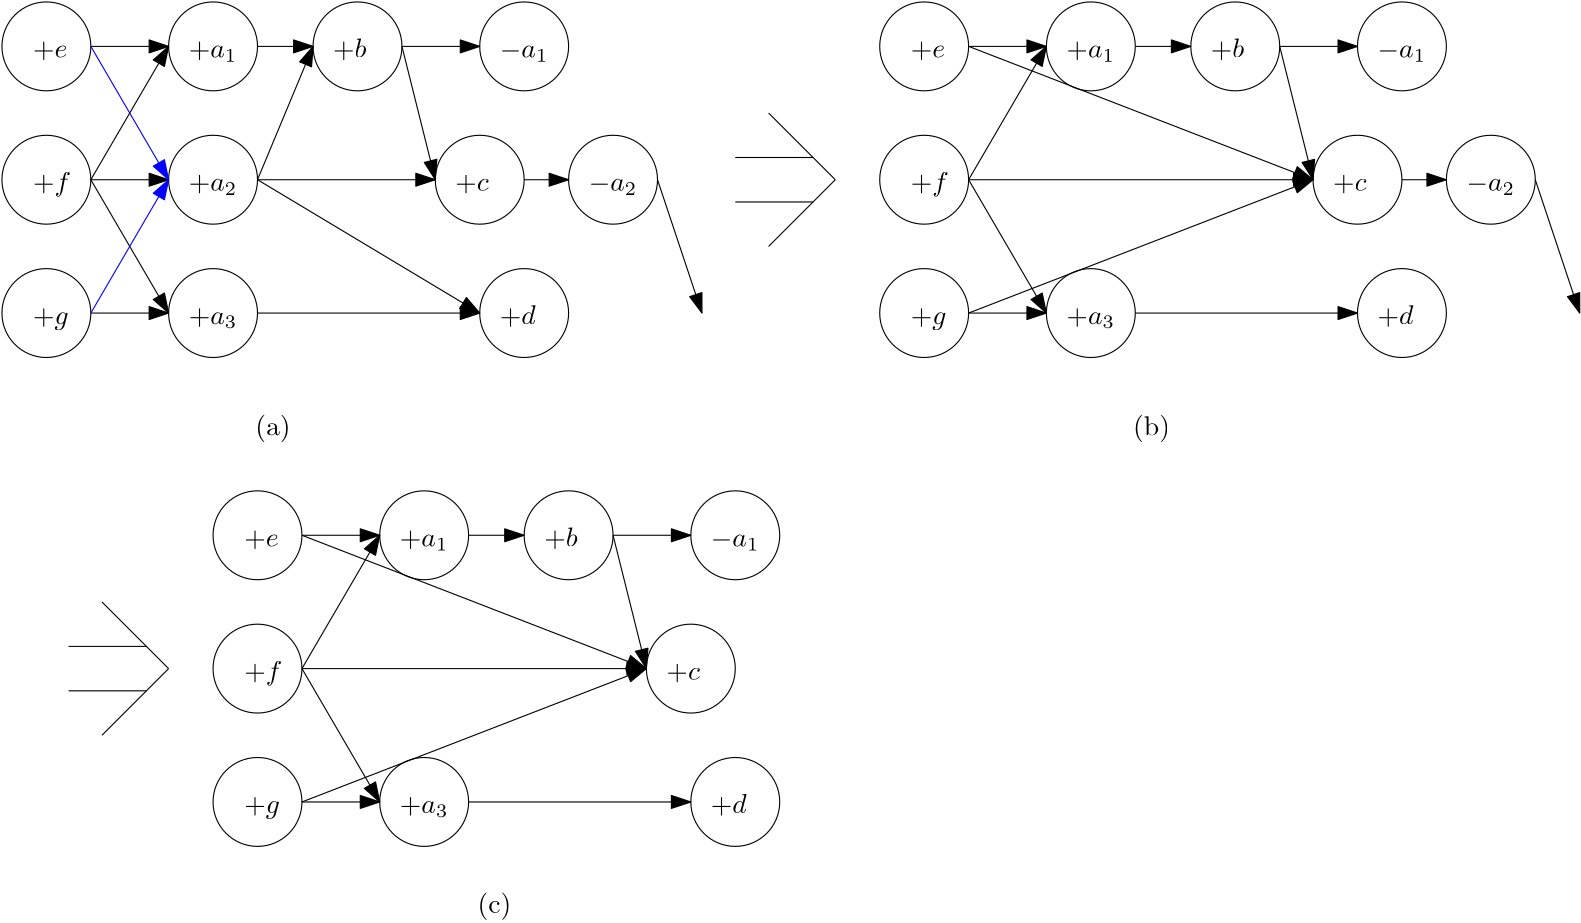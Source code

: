 <?xml version="1.0"?>
<!DOCTYPE ipe SYSTEM "ipe.dtd">
<ipe version="70107" creator="Ipe 7.1.7">
<info created="D:20151003110714" modified="D:20180112010510"/>
<preamble>\usepackage[version=0.96]{pgf}
\usepackage{tikz}
\usetikzlibrary{arrows,shapes,snakes,automata,backgrounds,petri}
\usepackage[latin1]{inputenc}
\usepackage{verbatim}</preamble>
<ipestyle name="basic">
<symbol name="arrow/arc(spx)">
<path stroke="sym-stroke" fill="sym-stroke" pen="sym-pen">
0 0 m
-1 0.333 l
-1 -0.333 l
h
</path>
</symbol>
<symbol name="arrow/farc(spx)">
<path stroke="sym-stroke" fill="white" pen="sym-pen">
0 0 m
-1 0.333 l
-1 -0.333 l
h
</path>
</symbol>
<symbol name="arrow/ptarc(spx)">
<path stroke="sym-stroke" fill="sym-stroke" pen="sym-pen">
0 0 m
-1 0.333 l
-0.8 0 l
-1 -0.333 l
h
</path>
</symbol>
<symbol name="arrow/fptarc(spx)">
<path stroke="sym-stroke" fill="white" pen="sym-pen">
0 0 m
-1 0.333 l
-0.8 0 l
-1 -0.333 l
h
</path>
</symbol>
<symbol name="mark/circle(sx)" transformations="translations">
<path fill="sym-stroke">
0.6 0 0 0.6 0 0 e
0.4 0 0 0.4 0 0 e
</path>
</symbol>
<symbol name="mark/disk(sx)" transformations="translations">
<path fill="sym-stroke">
0.6 0 0 0.6 0 0 e
</path>
</symbol>
<symbol name="mark/fdisk(sfx)" transformations="translations">
<group>
<path fill="sym-fill">
0.5 0 0 0.5 0 0 e
</path>
<path fill="sym-stroke" fillrule="eofill">
0.6 0 0 0.6 0 0 e
0.4 0 0 0.4 0 0 e
</path>
</group>
</symbol>
<symbol name="mark/box(sx)" transformations="translations">
<path fill="sym-stroke" fillrule="eofill">
-0.6 -0.6 m
0.6 -0.6 l
0.6 0.6 l
-0.6 0.6 l
h
-0.4 -0.4 m
0.4 -0.4 l
0.4 0.4 l
-0.4 0.4 l
h
</path>
</symbol>
<symbol name="mark/square(sx)" transformations="translations">
<path fill="sym-stroke">
-0.6 -0.6 m
0.6 -0.6 l
0.6 0.6 l
-0.6 0.6 l
h
</path>
</symbol>
<symbol name="mark/fsquare(sfx)" transformations="translations">
<group>
<path fill="sym-fill">
-0.5 -0.5 m
0.5 -0.5 l
0.5 0.5 l
-0.5 0.5 l
h
</path>
<path fill="sym-stroke" fillrule="eofill">
-0.6 -0.6 m
0.6 -0.6 l
0.6 0.6 l
-0.6 0.6 l
h
-0.4 -0.4 m
0.4 -0.4 l
0.4 0.4 l
-0.4 0.4 l
h
</path>
</group>
</symbol>
<symbol name="mark/cross(sx)" transformations="translations">
<group>
<path fill="sym-stroke">
-0.43 -0.57 m
0.57 0.43 l
0.43 0.57 l
-0.57 -0.43 l
h
</path>
<path fill="sym-stroke">
-0.43 0.57 m
0.57 -0.43 l
0.43 -0.57 l
-0.57 0.43 l
h
</path>
</group>
</symbol>
<symbol name="arrow/fnormal(spx)">
<path stroke="sym-stroke" fill="white" pen="sym-pen">
0 0 m
-1 0.333 l
-1 -0.333 l
h
</path>
</symbol>
<symbol name="arrow/pointed(spx)">
<path stroke="sym-stroke" fill="sym-stroke" pen="sym-pen">
0 0 m
-1 0.333 l
-0.8 0 l
-1 -0.333 l
h
</path>
</symbol>
<symbol name="arrow/fpointed(spx)">
<path stroke="sym-stroke" fill="white" pen="sym-pen">
0 0 m
-1 0.333 l
-0.8 0 l
-1 -0.333 l
h
</path>
</symbol>
<symbol name="arrow/linear(spx)">
<path stroke="sym-stroke" pen="sym-pen">
-1 0.333 m
0 0 l
-1 -0.333 l
</path>
</symbol>
<symbol name="arrow/fdouble(spx)">
<path stroke="sym-stroke" fill="white" pen="sym-pen">
0 0 m
-1 0.333 l
-1 -0.333 l
h
-1 0 m
-2 0.333 l
-2 -0.333 l
h
</path>
</symbol>
<symbol name="arrow/double(spx)">
<path stroke="sym-stroke" fill="sym-stroke" pen="sym-pen">
0 0 m
-1 0.333 l
-1 -0.333 l
h
-1 0 m
-2 0.333 l
-2 -0.333 l
h
</path>
</symbol>
<pen name="heavier" value="0.8"/>
<pen name="fat" value="1.2"/>
<pen name="ultrafat" value="2"/>
<symbolsize name="large" value="5"/>
<symbolsize name="small" value="2"/>
<symbolsize name="tiny" value="1.1"/>
<arrowsize name="large" value="10"/>
<arrowsize name="small" value="5"/>
<arrowsize name="tiny" value="3"/>
<color name="red" value="1 0 0"/>
<color name="green" value="0 1 0"/>
<color name="blue" value="0 0 1"/>
<color name="yellow" value="1 1 0"/>
<color name="orange" value="1 0.647 0"/>
<color name="gold" value="1 0.843 0"/>
<color name="purple" value="0.627 0.125 0.941"/>
<color name="gray" value="0.745"/>
<color name="brown" value="0.647 0.165 0.165"/>
<color name="navy" value="0 0 0.502"/>
<color name="pink" value="1 0.753 0.796"/>
<color name="seagreen" value="0.18 0.545 0.341"/>
<color name="turquoise" value="0.251 0.878 0.816"/>
<color name="violet" value="0.933 0.51 0.933"/>
<color name="darkblue" value="0 0 0.545"/>
<color name="darkcyan" value="0 0.545 0.545"/>
<color name="darkgray" value="0.663"/>
<color name="darkgreen" value="0 0.392 0"/>
<color name="darkmagenta" value="0.545 0 0.545"/>
<color name="darkorange" value="1 0.549 0"/>
<color name="darkred" value="0.545 0 0"/>
<color name="lightblue" value="0.678 0.847 0.902"/>
<color name="lightcyan" value="0.878 1 1"/>
<color name="lightgray" value="0.827"/>
<color name="lightgreen" value="0.565 0.933 0.565"/>
<color name="lightyellow" value="1 1 0.878"/>
<dashstyle name="dashed" value="[4] 0"/>
<dashstyle name="dotted" value="[1 3] 0"/>
<dashstyle name="dash dotted" value="[4 2 1 2] 0"/>
<dashstyle name="dash dot dotted" value="[4 2 1 2 1 2] 0"/>
<textsize name="large" value="\large"/>
<textsize name="small" value="\small"/>
<textsize name="tiny" value="\tiny"/>
<textsize name="Large" value="\Large"/>
<textsize name="LARGE" value="\LARGE"/>
<textsize name="huge" value="\huge"/>
<textsize name="Huge" value="\Huge"/>
<textsize name="footnote" value="\footnotesize"/>
<textstyle name="center" begin="\begin{center}" end="\end{center}"/>
<textstyle name="itemize" begin="\begin{itemize}" end="\end{itemize}"/>
<textstyle name="item" begin="\begin{itemize}\item{}" end="\end{itemize}"/>
<gridsize name="4 pts" value="4"/>
<gridsize name="8 pts (~3 mm)" value="8"/>
<gridsize name="16 pts (~6 mm)" value="16"/>
<gridsize name="32 pts (~12 mm)" value="32"/>
<gridsize name="10 pts (~3.5 mm)" value="10"/>
<gridsize name="20 pts (~7 mm)" value="20"/>
<gridsize name="14 pts (~5 mm)" value="14"/>
<gridsize name="28 pts (~10 mm)" value="28"/>
<gridsize name="56 pts (~20 mm)" value="56"/>
<anglesize name="90 deg" value="90"/>
<anglesize name="60 deg" value="60"/>
<anglesize name="45 deg" value="45"/>
<anglesize name="30 deg" value="30"/>
<anglesize name="22.5 deg" value="22.5"/>
<tiling name="falling" angle="-60" step="4" width="1"/>
<tiling name="rising" angle="30" step="4" width="1"/>
</ipestyle>
<page>
<layer name="alpha"/>
<view layers="alpha" active="alpha"/>
<path layer="alpha" stroke="black" arrow="normal/normal">
36 448 m
64 448 l
</path>
<path matrix="1 0 0 1 -272 64" stroke="black">
16 0 0 16 352 384 e
</path>
<text matrix="1 0 0 1 7.205 8" transformations="translations" pos="64 436" stroke="black" type="label" width="17.484" height="5.816" depth="1.49" valign="baseline">$+a_1$</text>
<path matrix="1 0 0 1 -332 64" stroke="black">
16 0 0 16 352 384 e
</path>
<text matrix="1 0 0 1 -48.795 8" transformations="translations" pos="64 436" stroke="black" type="label" width="12.388" height="5.812" depth="0.83" valign="baseline">$+e$</text>
<path matrix="1 0 0 1 0 -48" stroke="black" arrow="normal/normal">
36 448 m
64 448 l
</path>
<path matrix="1 0 0 1 -272 16" stroke="black">
16 0 0 16 352 384 e
</path>
<text matrix="1 0 0 1 7.205 -40" transformations="translations" pos="64 436" stroke="black" type="label" width="17.484" height="5.816" depth="1.49" valign="baseline">$+a_2$</text>
<path matrix="1 0 0 1 -332 16" stroke="black">
16 0 0 16 352 384 e
</path>
<text matrix="1 0 0 1 -48.795 -40" transformations="translations" pos="64 436" stroke="black" type="label" width="13.699" height="6.926" depth="1.93" valign="baseline">$+f$</text>
<path matrix="1 0 0 1 0 -96" stroke="black" arrow="normal/normal">
36 448 m
64 448 l
</path>
<path matrix="1 0 0 1 -272 -32" stroke="black">
16 0 0 16 352 384 e
</path>
<text matrix="1 0 0 1 7.205 -88" transformations="translations" pos="64 436" stroke="black" type="label" width="17.484" height="5.816" depth="1.49" valign="baseline">$+a_3$</text>
<path matrix="1 0 0 1 -332 -32" stroke="black">
16 0 0 16 352 384 e
</path>
<text matrix="1 0 0 1 -48.795 -88" transformations="translations" pos="64 436" stroke="black" type="label" width="12.858" height="5.819" depth="1.93" valign="baseline">$+g$</text>
<path stroke="blue" arrow="normal/normal">
36 448 m
64 400 l
</path>
<path stroke="black" arrow="normal/normal">
36 400 m
64 448 l
</path>
<path stroke="black" arrow="normal/normal">
36 400 m
64 352 l
</path>
<path stroke="blue" arrow="normal/normal">
36 352 m
64 400 l
</path>
<path matrix="1 0 0 1 -220 64" stroke="black">
16 0 0 16 352 384 e
</path>
<text matrix="1 0 0 1 59.205 8" transformations="translations" pos="64 436" stroke="black" type="label" width="12.024" height="6.919" depth="0.83" valign="baseline">$+b$</text>
<path matrix="1 0 0 1 -160 64" stroke="black">
16 0 0 16 352 384 e
</path>
<text matrix="1 0 0 1 119.205 8" transformations="translations" pos="64 436" stroke="black" type="label" width="17.484" height="5.816" depth="1.49" valign="baseline">$-a_1$</text>
<path matrix="1 0 0 1 -160 -32" stroke="black">
16 0 0 16 352 384 e
</path>
<text matrix="1 0 0 1 119.205 -88" transformations="translations" pos="64 436" stroke="black" type="label" width="12.934" height="6.919" depth="0.83" valign="baseline">$+d$</text>
<path stroke="black" arrow="normal/normal">
96 448 m
116 448 l
</path>
<path stroke="black" arrow="normal/normal">
148 448 m
176 448 l
</path>
<path stroke="black" arrow="normal/normal">
96 400 m
116 448 l
</path>
<path stroke="black" arrow="normal/normal">
96 400 m
176 352 l
</path>
<path stroke="black" arrow="normal/normal">
96 352 m
176 352 l
</path>
<path matrix="1 0 0 1 -176 16" stroke="black">
16 0 0 16 352 384 e
</path>
<text matrix="1 0 0 1 103.205 -40" transformations="translations" pos="64 436" stroke="black" type="label" width="12.06" height="5.812" depth="0.83" valign="baseline">$+c$</text>
<path stroke="black" arrow="normal/normal">
148 448 m
160 400 l
</path>
<path stroke="black" arrow="normal/normal">
96 400 m
160 400 l
</path>
<path matrix="1 0 0 1 -128 16" stroke="black">
16 0 0 16 352 384 e
</path>
<text matrix="1 0 0 1 151.205 -40" transformations="translations" pos="64 436" stroke="black" type="label" width="17.484" height="5.816" depth="1.49" valign="baseline">$-a_2$</text>
<path matrix="1 0 0 1 -16 0" stroke="black" arrow="normal/normal">
208 400 m
224 400 l
</path>
<path stroke="black">
268 408 m
296 408 l
</path>
<path stroke="black">
268 392 m
296 392 l
</path>
<path stroke="black">
280 424 m
304 400 l
</path>
<path stroke="black">
304 400 m
280 376 l
</path>
<path matrix="1 0 0 1 316 0" stroke="black" arrow="normal/normal">
36 448 m
64 448 l
</path>
<path matrix="1 0 0 1 44 64" stroke="black">
16 0 0 16 352 384 e
</path>
<text matrix="1 0 0 1 323.205 8" transformations="translations" pos="64 436" stroke="black" type="label" width="17.484" height="5.816" depth="1.49" valign="baseline">$+a_1$</text>
<path matrix="1 0 0 1 -16 64" stroke="black">
16 0 0 16 352 384 e
</path>
<text matrix="1 0 0 1 267.205 8" transformations="translations" pos="64 436" stroke="black" type="label" width="12.388" height="5.812" depth="0.83" valign="baseline">$+e$</text>
<path matrix="1 0 0 1 -16 16" stroke="black">
16 0 0 16 352 384 e
</path>
<text matrix="1 0 0 1 267.205 -40" transformations="translations" pos="64 436" stroke="black" type="label" width="13.699" height="6.926" depth="1.93" valign="baseline">$+f$</text>
<path matrix="1 0 0 1 316 -96" stroke="black" arrow="normal/normal">
36 448 m
64 448 l
</path>
<path matrix="1 0 0 1 44 -32" stroke="black">
16 0 0 16 352 384 e
</path>
<text matrix="1 0 0 1 323.205 -88" transformations="translations" pos="64 436" stroke="black" type="label" width="17.484" height="5.816" depth="1.49" valign="baseline">$+a_3$</text>
<path matrix="1 0 0 1 -16 -32" stroke="black">
16 0 0 16 352 384 e
</path>
<text matrix="1 0 0 1 267.205 -88" transformations="translations" pos="64 436" stroke="black" type="label" width="12.858" height="5.819" depth="1.93" valign="baseline">$+g$</text>
<path matrix="1 0 0 1 316 0" stroke="black" arrow="normal/normal">
36 400 m
64 448 l
</path>
<path matrix="1 0 0 1 316 0" stroke="black" arrow="normal/normal">
36 400 m
64 352 l
</path>
<path matrix="1 0 0 1 96 64" stroke="black">
16 0 0 16 352 384 e
</path>
<text matrix="1 0 0 1 375.205 8" transformations="translations" pos="64 436" stroke="black" type="label" width="12.024" height="6.919" depth="0.83" valign="baseline">$+b$</text>
<path matrix="1 0 0 1 156 64" stroke="black">
16 0 0 16 352 384 e
</path>
<text matrix="1 0 0 1 435.205 8" transformations="translations" pos="64 436" stroke="black" type="label" width="17.484" height="5.816" depth="1.49" valign="baseline">$-a_1$</text>
<path matrix="1 0 0 1 156 -32" stroke="black">
16 0 0 16 352 384 e
</path>
<text matrix="1 0 0 1 435.205 -88" transformations="translations" pos="64 436" stroke="black" type="label" width="12.934" height="6.919" depth="0.83" valign="baseline">$+d$</text>
<path matrix="1 0 0 1 316 0" stroke="black" arrow="normal/normal">
96 448 m
116 448 l
</path>
<path matrix="1 0 0 1 316 0" stroke="black" arrow="normal/normal">
148 448 m
176 448 l
</path>
<path matrix="1 0 0 1 316 0" stroke="black" arrow="normal/normal">
96 352 m
176 352 l
</path>
<path matrix="1 0 0 1 140 16" stroke="black">
16 0 0 16 352 384 e
</path>
<text matrix="1 0 0 1 419.205 -40" transformations="translations" pos="64 436" stroke="black" type="label" width="12.06" height="5.812" depth="0.83" valign="baseline">$+c$</text>
<path matrix="1 0 0 1 316 0" stroke="black" arrow="normal/normal">
148 448 m
160 400 l
</path>
<path matrix="1 0 0 1 188 16" stroke="black">
16 0 0 16 352 384 e
</path>
<text matrix="1 0 0 1 467.205 -40" transformations="translations" pos="64 436" stroke="black" type="label" width="17.484" height="5.816" depth="1.49" valign="baseline">$-a_2$</text>
<path matrix="1 0 0 1 300 0" stroke="black" arrow="normal/normal">
208 400 m
224 400 l
</path>
<path stroke="black" arrow="normal/normal">
352 448 m
476 400 l
</path>
<path stroke="black" arrow="normal/normal">
352 400 m
476 400 l
</path>
<path stroke="black" arrow="normal/normal">
352 352 m
476 400 l
</path>
<path stroke="black" arrow="normal/normal">
240 400 m
256 352 l
</path>
<path matrix="1 0 0 1 316 0" stroke="black" arrow="normal/normal">
240 400 m
256 352 l
</path>
<path matrix="1 0 0 1 -240 -176" stroke="black">
268 408 m
296 408 l
</path>
<path matrix="1 0 0 1 -240 -176" stroke="black">
268 392 m
296 392 l
</path>
<path matrix="1 0 0 1 -240 -176" stroke="black">
280 424 m
304 400 l
</path>
<path matrix="1 0 0 1 -240 -176" stroke="black">
304 400 m
280 376 l
</path>
<path matrix="1 0 0 1 76 -176" stroke="black" arrow="normal/normal">
36 448 m
64 448 l
</path>
<path matrix="1 0 0 1 -196 -112" stroke="black">
16 0 0 16 352 384 e
</path>
<text matrix="1 0 0 1 83.205 -168" transformations="translations" pos="64 436" stroke="black" type="label" width="17.484" height="5.816" depth="1.49" valign="baseline">$+a_1$</text>
<path matrix="1 0 0 1 -256 -112" stroke="black">
16 0 0 16 352 384 e
</path>
<text matrix="1 0 0 1 27.205 -168" transformations="translations" pos="64 436" stroke="black" type="label" width="12.388" height="5.812" depth="0.83" valign="baseline">$+e$</text>
<path matrix="1 0 0 1 -256 -160" stroke="black">
16 0 0 16 352 384 e
</path>
<text matrix="1 0 0 1 27.205 -216" transformations="translations" pos="64 436" stroke="black" type="label" width="13.699" height="6.926" depth="1.93" valign="baseline">$+f$</text>
<path matrix="1 0 0 1 76 -272" stroke="black" arrow="normal/normal">
36 448 m
64 448 l
</path>
<path matrix="1 0 0 1 -196 -208" stroke="black">
16 0 0 16 352 384 e
</path>
<text matrix="1 0 0 1 83.205 -264" transformations="translations" pos="64 436" stroke="black" type="label" width="17.484" height="5.816" depth="1.49" valign="baseline">$+a_3$</text>
<path matrix="1 0 0 1 -256 -208" stroke="black">
16 0 0 16 352 384 e
</path>
<text matrix="1 0 0 1 27.205 -264" transformations="translations" pos="64 436" stroke="black" type="label" width="12.858" height="5.819" depth="1.93" valign="baseline">$+g$</text>
<path matrix="1 0 0 1 76 -176" stroke="black" arrow="normal/normal">
36 400 m
64 448 l
</path>
<path matrix="1 0 0 1 76 -176" stroke="black" arrow="normal/normal">
36 400 m
64 352 l
</path>
<path matrix="1 0 0 1 -144 -112" stroke="black">
16 0 0 16 352 384 e
</path>
<text matrix="1 0 0 1 135.205 -168" transformations="translations" pos="64 436" stroke="black" type="label" width="12.024" height="6.919" depth="0.83" valign="baseline">$+b$</text>
<path matrix="1 0 0 1 -84 -112" stroke="black">
16 0 0 16 352 384 e
</path>
<text matrix="1 0 0 1 195.205 -168" transformations="translations" pos="64 436" stroke="black" type="label" width="17.484" height="5.816" depth="1.49" valign="baseline">$-a_1$</text>
<path matrix="1 0 0 1 -84 -208" stroke="black">
16 0 0 16 352 384 e
</path>
<text matrix="1 0 0 1 195.205 -264" transformations="translations" pos="64 436" stroke="black" type="label" width="12.934" height="6.919" depth="0.83" valign="baseline">$+d$</text>
<path matrix="1 0 0 1 76 -176" stroke="black" arrow="normal/normal">
96 448 m
116 448 l
</path>
<path matrix="1 0 0 1 76 -176" stroke="black" arrow="normal/normal">
148 448 m
176 448 l
</path>
<path matrix="1 0 0 1 76 -176" stroke="black" arrow="normal/normal">
96 352 m
176 352 l
</path>
<path matrix="1 0 0 1 -100 -160" stroke="black">
16 0 0 16 352 384 e
</path>
<text matrix="1 0 0 1 179.205 -216" transformations="translations" pos="64 436" stroke="black" type="label" width="12.06" height="5.812" depth="0.83" valign="baseline">$+c$</text>
<path matrix="1 0 0 1 76 -176" stroke="black" arrow="normal/normal">
148 448 m
160 400 l
</path>
<path matrix="1 0 0 1 -240 -176" stroke="black" arrow="normal/normal">
352 448 m
476 400 l
</path>
<path matrix="1 0 0 1 -240 -176" stroke="black" arrow="normal/normal">
352 400 m
476 400 l
</path>
<path matrix="1 0 0 1 -240 -176" stroke="black" arrow="normal/normal">
352 352 m
476 400 l
</path>
<text matrix="1 0 0 1 31.205 -128" transformations="translations" pos="64 436" stroke="black" type="label" width="12.73" height="7.473" depth="2.49" valign="baseline">(a)</text>
<text matrix="1 0 0 1 347.205 -128" transformations="translations" pos="64 436" stroke="black" type="label" width="13.284" height="7.473" depth="2.49" valign="baseline">(b)</text>
<text matrix="1 0 0 1 111.205 -300" transformations="translations" pos="64 436" stroke="black" type="label" width="12.177" height="7.473" depth="2.49" valign="baseline">(c)</text>
</page>
</ipe>
